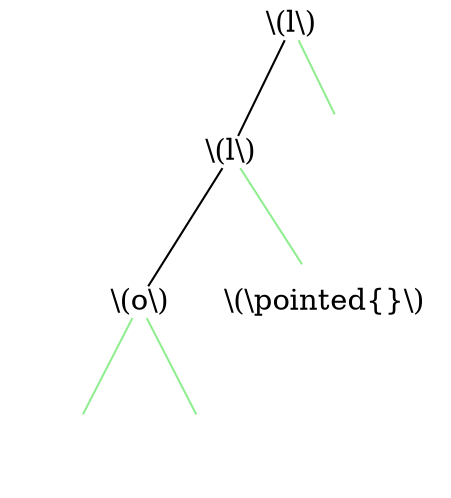graph {
	size="4,4"
	0 [label="\\(l\\)" shape=plain]
	1 [label="\\(l\\)" shape=plain]
	0 -- 1
	2 [label="\\(o\\)" shape=plain]
	1 -- 2
	3 [label="" shape=none]
	2 -- 3 [color=lightgreen]
	4 [label="" shape=none]
	2 -- 4 [color=lightgreen]
	5 [label="\\(\\pointed{}\\)" shape=none]
	1 -- 5 [color=lightgreen]
	6 [label="" shape=none]
	0 -- 6 [color=lightgreen]
}
